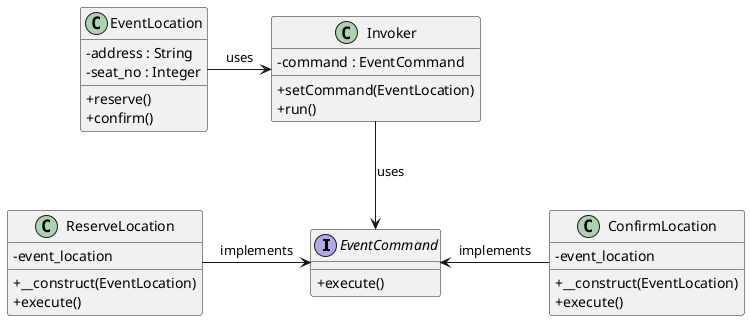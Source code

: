 @startuml
skinparam classAttributeIconSize 0

interface EventCommand{
  {method} + execute()
}

class EventLocation {
  {field} - address : String
  {field} - seat_no : Integer
  {method} + reserve()
  {method} + confirm()
}

class ReserveLocation {
  {field} - event_location
  {method} + __construct(EventLocation)
  {method} + execute()
}

class ConfirmLocation {
  {field} - event_location
  {method} + __construct(EventLocation)
  {method} + execute()
}

class Invoker {
  {field} - command : EventCommand
  {method} + setCommand(EventLocation)
  {method} + run()
}

Invoker --> EventCommand : uses
EventLocation -> Invoker : uses
ReserveLocation -> EventCommand : implements
EventCommand <- ConfirmLocation : implements


@enduml